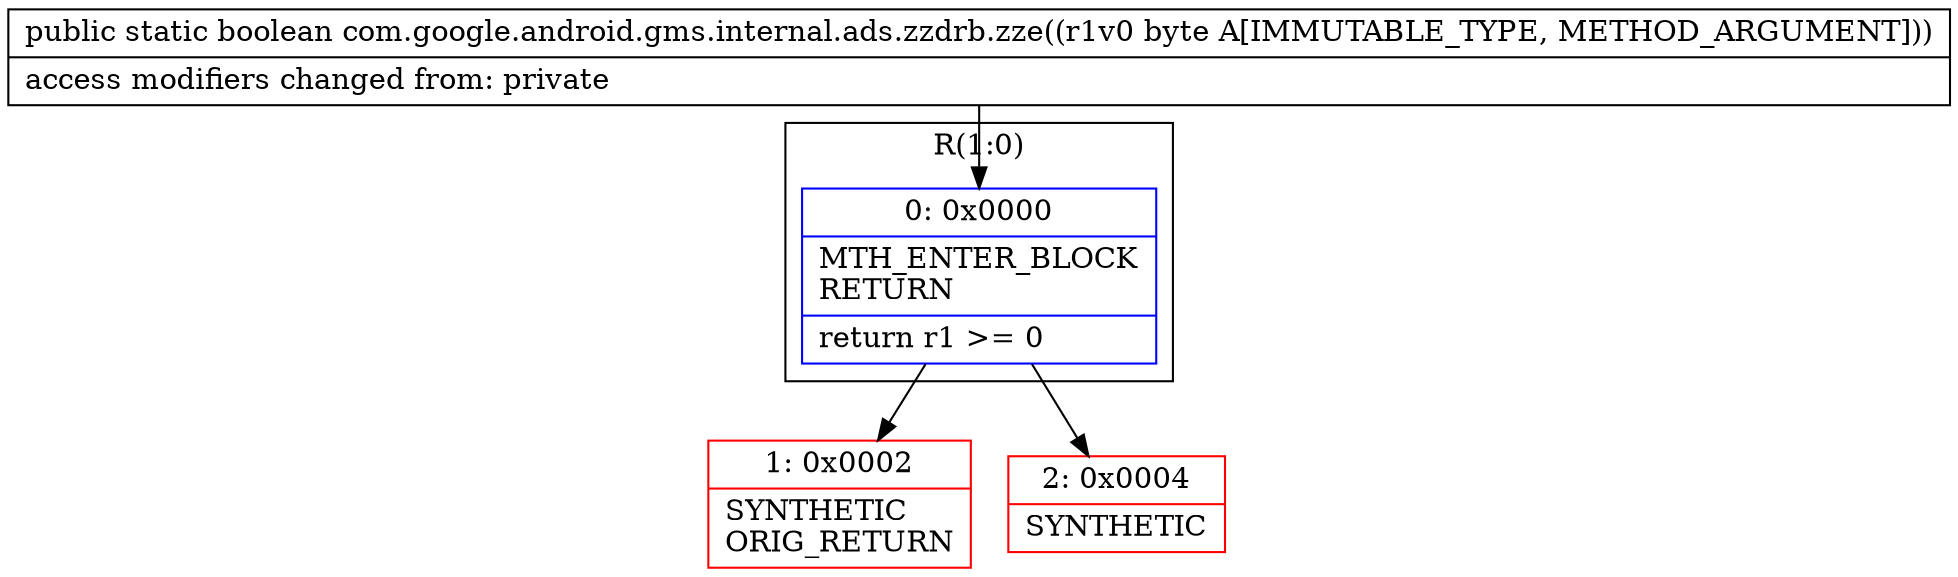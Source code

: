 digraph "CFG forcom.google.android.gms.internal.ads.zzdrb.zze(B)Z" {
subgraph cluster_Region_110551419 {
label = "R(1:0)";
node [shape=record,color=blue];
Node_0 [shape=record,label="{0\:\ 0x0000|MTH_ENTER_BLOCK\lRETURN\l|return r1 \>= 0\l}"];
}
Node_1 [shape=record,color=red,label="{1\:\ 0x0002|SYNTHETIC\lORIG_RETURN\l}"];
Node_2 [shape=record,color=red,label="{2\:\ 0x0004|SYNTHETIC\l}"];
MethodNode[shape=record,label="{public static boolean com.google.android.gms.internal.ads.zzdrb.zze((r1v0 byte A[IMMUTABLE_TYPE, METHOD_ARGUMENT]))  | access modifiers changed from: private\l}"];
MethodNode -> Node_0;
Node_0 -> Node_1;
Node_0 -> Node_2;
}

